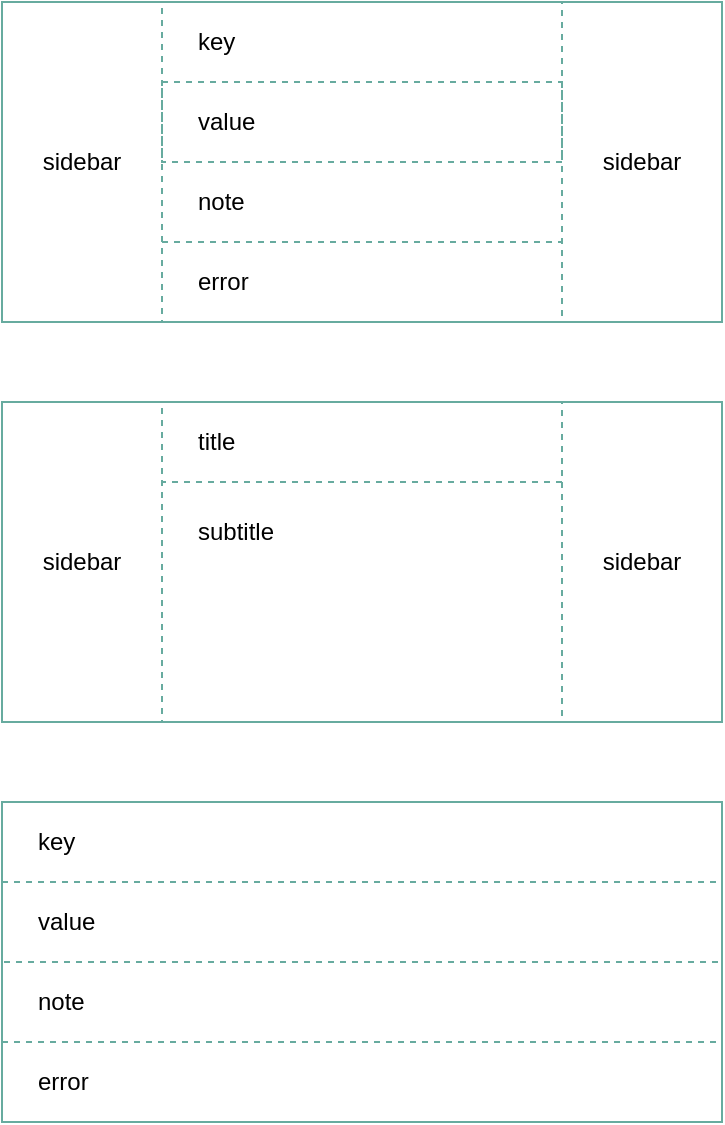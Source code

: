 <mxfile version="24.7.5">
  <diagram name="Page-1" id="p2ym82j-yzsUY-9wzpua">
    <mxGraphModel dx="1114" dy="999" grid="1" gridSize="10" guides="1" tooltips="1" connect="1" arrows="1" fold="1" page="1" pageScale="1" pageWidth="850" pageHeight="1100" math="0" shadow="0">
      <root>
        <mxCell id="0" />
        <mxCell id="1" parent="0" />
        <mxCell id="8bEhNx0VsWg2YI6NH6Sd-9" value="" style="rounded=0;whiteSpace=wrap;html=1;fillColor=none;strokeColor=#67AB9F;fontSize=12;fontColor=#000000;" vertex="1" parent="1">
          <mxGeometry x="40" y="440" width="360" height="160" as="geometry" />
        </mxCell>
        <mxCell id="jnz21FEV_imdLYysSnnx-13" value="" style="rounded=0;whiteSpace=wrap;html=1;fillColor=none;strokeColor=#67AB9F;fontSize=12;fontColor=#000000;" parent="1" vertex="1">
          <mxGeometry x="40" y="40" width="360" height="160" as="geometry" />
        </mxCell>
        <mxCell id="jnz21FEV_imdLYysSnnx-14" value="" style="rounded=0;whiteSpace=wrap;html=1;fontSize=12;align=left;fillColor=none;strokeColor=#67AB9F;dashed=1;fontColor=#000000;" parent="1" vertex="1">
          <mxGeometry x="120" y="40" width="200" height="160" as="geometry" />
        </mxCell>
        <mxCell id="jnz21FEV_imdLYysSnnx-30" value="&lt;font style=&quot;font-size: 12px;&quot;&gt;sidebar&lt;/font&gt;" style="rounded=0;whiteSpace=wrap;html=1;fontSize=24;align=center;fillColor=none;strokeColor=none;verticalAlign=middle;spacingBottom=8;" parent="1" vertex="1">
          <mxGeometry x="40" y="100" width="80" height="40" as="geometry" />
        </mxCell>
        <mxCell id="jnz21FEV_imdLYysSnnx-31" value="&lt;font style=&quot;font-size: 12px;&quot;&gt;key&lt;/font&gt;" style="rounded=0;whiteSpace=wrap;html=1;fontSize=24;align=left;fillColor=none;strokeColor=none;verticalAlign=middle;spacingBottom=8;spacingLeft=16;" parent="1" vertex="1">
          <mxGeometry x="120" y="40" width="200" height="40" as="geometry" />
        </mxCell>
        <mxCell id="jnz21FEV_imdLYysSnnx-32" value="&lt;font style=&quot;font-size: 12px;&quot;&gt;value&lt;/font&gt;" style="rounded=0;whiteSpace=wrap;html=1;fontSize=24;align=left;fillColor=none;strokeColor=#67AB9F;verticalAlign=middle;spacingBottom=8;dashed=1;spacingLeft=16;" parent="1" vertex="1">
          <mxGeometry x="120" y="80" width="200" height="40" as="geometry" />
        </mxCell>
        <mxCell id="jnz21FEV_imdLYysSnnx-33" value="&lt;font style=&quot;font-size: 12px;&quot;&gt;note&lt;/font&gt;" style="rounded=0;whiteSpace=wrap;html=1;fontSize=24;align=left;fillColor=none;strokeColor=none;verticalAlign=middle;spacingBottom=8;dashed=1;spacingLeft=16;" parent="1" vertex="1">
          <mxGeometry x="120" y="120" width="200" height="40" as="geometry" />
        </mxCell>
        <mxCell id="jnz21FEV_imdLYysSnnx-35" value="&lt;font style=&quot;font-size: 12px;&quot;&gt;error&lt;/font&gt;" style="rounded=0;whiteSpace=wrap;html=1;fontSize=24;align=left;fillColor=none;strokeColor=#67AB9F;verticalAlign=middle;spacingBottom=8;dashed=1;spacingLeft=16;" parent="1" vertex="1">
          <mxGeometry x="120" y="160" width="200" height="40" as="geometry" />
        </mxCell>
        <mxCell id="jnz21FEV_imdLYysSnnx-36" value="&lt;font style=&quot;font-size: 12px;&quot;&gt;sidebar&lt;/font&gt;" style="rounded=0;whiteSpace=wrap;html=1;fontSize=24;align=center;fillColor=none;strokeColor=none;verticalAlign=middle;spacingBottom=8;" parent="1" vertex="1">
          <mxGeometry x="320" y="100" width="80" height="40" as="geometry" />
        </mxCell>
        <mxCell id="8bEhNx0VsWg2YI6NH6Sd-1" value="" style="rounded=0;whiteSpace=wrap;html=1;fillColor=none;strokeColor=#67AB9F;fontSize=12;fontColor=#000000;" vertex="1" parent="1">
          <mxGeometry x="40" y="240" width="360" height="160" as="geometry" />
        </mxCell>
        <mxCell id="8bEhNx0VsWg2YI6NH6Sd-2" value="" style="rounded=0;whiteSpace=wrap;html=1;fontSize=12;align=left;fillColor=none;strokeColor=#67AB9F;dashed=1;fontColor=#000000;" vertex="1" parent="1">
          <mxGeometry x="120" y="240" width="200" height="160" as="geometry" />
        </mxCell>
        <mxCell id="8bEhNx0VsWg2YI6NH6Sd-3" value="&lt;font style=&quot;font-size: 12px;&quot;&gt;sidebar&lt;/font&gt;" style="rounded=0;whiteSpace=wrap;html=1;fontSize=24;align=center;fillColor=none;strokeColor=none;verticalAlign=middle;spacingBottom=8;" vertex="1" parent="1">
          <mxGeometry x="40" y="300" width="80" height="40" as="geometry" />
        </mxCell>
        <mxCell id="8bEhNx0VsWg2YI6NH6Sd-4" value="&lt;font style=&quot;font-size: 12px;&quot;&gt;title&lt;/font&gt;" style="rounded=0;whiteSpace=wrap;html=1;fontSize=24;align=left;fillColor=none;strokeColor=#67AB9F;verticalAlign=middle;spacingBottom=8;spacingLeft=16;dashed=1;" vertex="1" parent="1">
          <mxGeometry x="120" y="240" width="200" height="40" as="geometry" />
        </mxCell>
        <mxCell id="8bEhNx0VsWg2YI6NH6Sd-5" value="&lt;font style=&quot;font-size: 12px;&quot;&gt;subtitle&lt;/font&gt;" style="rounded=0;whiteSpace=wrap;html=1;fontSize=24;align=left;fillColor=none;strokeColor=none;verticalAlign=top;spacingBottom=8;dashed=1;spacingLeft=16;" vertex="1" parent="1">
          <mxGeometry x="120" y="280" width="200" height="120" as="geometry" />
        </mxCell>
        <mxCell id="8bEhNx0VsWg2YI6NH6Sd-8" value="&lt;font style=&quot;font-size: 12px;&quot;&gt;sidebar&lt;/font&gt;" style="rounded=0;whiteSpace=wrap;html=1;fontSize=24;align=center;fillColor=none;strokeColor=none;verticalAlign=middle;spacingBottom=8;" vertex="1" parent="1">
          <mxGeometry x="320" y="300" width="80" height="40" as="geometry" />
        </mxCell>
        <mxCell id="8bEhNx0VsWg2YI6NH6Sd-10" value="" style="rounded=0;whiteSpace=wrap;html=1;fontSize=12;align=left;fillColor=none;strokeColor=#67AB9F;dashed=1;fontColor=#000000;" vertex="1" parent="1">
          <mxGeometry x="40" y="440" width="360" height="160" as="geometry" />
        </mxCell>
        <mxCell id="8bEhNx0VsWg2YI6NH6Sd-12" value="&lt;font style=&quot;font-size: 12px;&quot;&gt;key&lt;/font&gt;" style="rounded=0;whiteSpace=wrap;html=1;fontSize=24;align=left;fillColor=none;strokeColor=none;verticalAlign=middle;spacingBottom=8;spacingLeft=16;" vertex="1" parent="1">
          <mxGeometry x="40" y="440" width="360" height="40" as="geometry" />
        </mxCell>
        <mxCell id="8bEhNx0VsWg2YI6NH6Sd-13" value="&lt;font style=&quot;font-size: 12px;&quot;&gt;value&lt;/font&gt;" style="rounded=0;whiteSpace=wrap;html=1;fontSize=24;align=left;fillColor=none;strokeColor=#67AB9F;verticalAlign=middle;spacingBottom=8;dashed=1;spacingLeft=16;" vertex="1" parent="1">
          <mxGeometry x="40" y="480" width="360" height="40" as="geometry" />
        </mxCell>
        <mxCell id="8bEhNx0VsWg2YI6NH6Sd-14" value="&lt;font style=&quot;font-size: 12px;&quot;&gt;note&lt;/font&gt;" style="rounded=0;whiteSpace=wrap;html=1;fontSize=24;align=left;fillColor=none;strokeColor=none;verticalAlign=middle;spacingBottom=8;dashed=1;spacingLeft=16;" vertex="1" parent="1">
          <mxGeometry x="40" y="520" width="360" height="40" as="geometry" />
        </mxCell>
        <mxCell id="8bEhNx0VsWg2YI6NH6Sd-15" value="&lt;font style=&quot;font-size: 12px;&quot;&gt;error&lt;/font&gt;" style="rounded=0;whiteSpace=wrap;html=1;fontSize=24;align=left;fillColor=none;strokeColor=#67AB9F;verticalAlign=middle;spacingBottom=8;dashed=1;spacingLeft=16;" vertex="1" parent="1">
          <mxGeometry x="40" y="560" width="360" height="40" as="geometry" />
        </mxCell>
      </root>
    </mxGraphModel>
  </diagram>
</mxfile>

